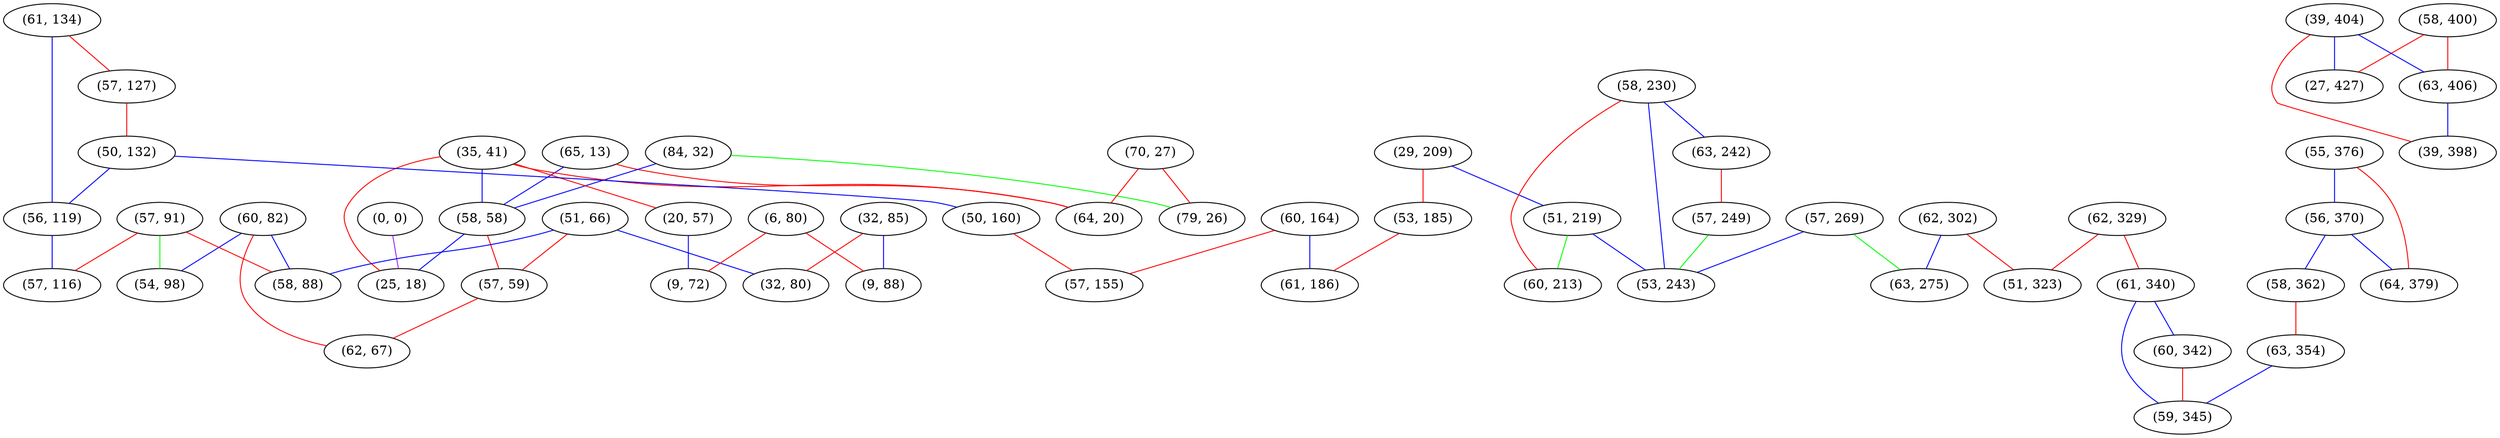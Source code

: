 graph "" {
"(61, 134)";
"(29, 209)";
"(32, 85)";
"(57, 127)";
"(62, 302)";
"(65, 13)";
"(62, 329)";
"(60, 82)";
"(84, 32)";
"(57, 269)";
"(35, 41)";
"(51, 323)";
"(58, 230)";
"(55, 376)";
"(20, 57)";
"(56, 370)";
"(63, 242)";
"(58, 362)";
"(63, 275)";
"(58, 58)";
"(50, 132)";
"(0, 0)";
"(51, 66)";
"(57, 91)";
"(56, 119)";
"(70, 27)";
"(58, 400)";
"(6, 80)";
"(61, 340)";
"(39, 404)";
"(50, 160)";
"(60, 164)";
"(63, 354)";
"(64, 20)";
"(25, 18)";
"(9, 72)";
"(64, 379)";
"(51, 219)";
"(57, 249)";
"(60, 213)";
"(63, 406)";
"(57, 59)";
"(57, 155)";
"(79, 26)";
"(53, 185)";
"(39, 398)";
"(54, 98)";
"(62, 67)";
"(60, 342)";
"(32, 80)";
"(59, 345)";
"(27, 427)";
"(57, 116)";
"(58, 88)";
"(9, 88)";
"(61, 186)";
"(53, 243)";
"(61, 134)" -- "(56, 119)"  [color=blue, key=0, weight=3];
"(61, 134)" -- "(57, 127)"  [color=red, key=0, weight=1];
"(29, 209)" -- "(53, 185)"  [color=red, key=0, weight=1];
"(29, 209)" -- "(51, 219)"  [color=blue, key=0, weight=3];
"(32, 85)" -- "(9, 88)"  [color=blue, key=0, weight=3];
"(32, 85)" -- "(32, 80)"  [color=red, key=0, weight=1];
"(57, 127)" -- "(50, 132)"  [color=red, key=0, weight=1];
"(62, 302)" -- "(63, 275)"  [color=blue, key=0, weight=3];
"(62, 302)" -- "(51, 323)"  [color=red, key=0, weight=1];
"(65, 13)" -- "(58, 58)"  [color=blue, key=0, weight=3];
"(65, 13)" -- "(64, 20)"  [color=red, key=0, weight=1];
"(62, 329)" -- "(61, 340)"  [color=red, key=0, weight=1];
"(62, 329)" -- "(51, 323)"  [color=red, key=0, weight=1];
"(60, 82)" -- "(62, 67)"  [color=red, key=0, weight=1];
"(60, 82)" -- "(58, 88)"  [color=blue, key=0, weight=3];
"(60, 82)" -- "(54, 98)"  [color=blue, key=0, weight=3];
"(84, 32)" -- "(79, 26)"  [color=green, key=0, weight=2];
"(84, 32)" -- "(58, 58)"  [color=blue, key=0, weight=3];
"(57, 269)" -- "(63, 275)"  [color=green, key=0, weight=2];
"(57, 269)" -- "(53, 243)"  [color=blue, key=0, weight=3];
"(35, 41)" -- "(25, 18)"  [color=red, key=0, weight=1];
"(35, 41)" -- "(58, 58)"  [color=blue, key=0, weight=3];
"(35, 41)" -- "(20, 57)"  [color=red, key=0, weight=1];
"(35, 41)" -- "(64, 20)"  [color=red, key=0, weight=1];
"(58, 230)" -- "(60, 213)"  [color=red, key=0, weight=1];
"(58, 230)" -- "(63, 242)"  [color=blue, key=0, weight=3];
"(58, 230)" -- "(53, 243)"  [color=blue, key=0, weight=3];
"(55, 376)" -- "(64, 379)"  [color=red, key=0, weight=1];
"(55, 376)" -- "(56, 370)"  [color=blue, key=0, weight=3];
"(20, 57)" -- "(9, 72)"  [color=blue, key=0, weight=3];
"(56, 370)" -- "(64, 379)"  [color=blue, key=0, weight=3];
"(56, 370)" -- "(58, 362)"  [color=blue, key=0, weight=3];
"(63, 242)" -- "(57, 249)"  [color=red, key=0, weight=1];
"(58, 362)" -- "(63, 354)"  [color=red, key=0, weight=1];
"(58, 58)" -- "(25, 18)"  [color=blue, key=0, weight=3];
"(58, 58)" -- "(57, 59)"  [color=red, key=0, weight=1];
"(50, 132)" -- "(50, 160)"  [color=blue, key=0, weight=3];
"(50, 132)" -- "(56, 119)"  [color=blue, key=0, weight=3];
"(0, 0)" -- "(25, 18)"  [color=purple, key=0, weight=4];
"(51, 66)" -- "(58, 88)"  [color=blue, key=0, weight=3];
"(51, 66)" -- "(57, 59)"  [color=red, key=0, weight=1];
"(51, 66)" -- "(32, 80)"  [color=blue, key=0, weight=3];
"(57, 91)" -- "(58, 88)"  [color=red, key=0, weight=1];
"(57, 91)" -- "(54, 98)"  [color=green, key=0, weight=2];
"(57, 91)" -- "(57, 116)"  [color=red, key=0, weight=1];
"(56, 119)" -- "(57, 116)"  [color=blue, key=0, weight=3];
"(70, 27)" -- "(79, 26)"  [color=red, key=0, weight=1];
"(70, 27)" -- "(64, 20)"  [color=red, key=0, weight=1];
"(58, 400)" -- "(63, 406)"  [color=red, key=0, weight=1];
"(58, 400)" -- "(27, 427)"  [color=red, key=0, weight=1];
"(6, 80)" -- "(9, 72)"  [color=red, key=0, weight=1];
"(6, 80)" -- "(9, 88)"  [color=red, key=0, weight=1];
"(61, 340)" -- "(59, 345)"  [color=blue, key=0, weight=3];
"(61, 340)" -- "(60, 342)"  [color=blue, key=0, weight=3];
"(39, 404)" -- "(63, 406)"  [color=blue, key=0, weight=3];
"(39, 404)" -- "(39, 398)"  [color=red, key=0, weight=1];
"(39, 404)" -- "(27, 427)"  [color=blue, key=0, weight=3];
"(50, 160)" -- "(57, 155)"  [color=red, key=0, weight=1];
"(60, 164)" -- "(57, 155)"  [color=red, key=0, weight=1];
"(60, 164)" -- "(61, 186)"  [color=blue, key=0, weight=3];
"(63, 354)" -- "(59, 345)"  [color=blue, key=0, weight=3];
"(51, 219)" -- "(60, 213)"  [color=green, key=0, weight=2];
"(51, 219)" -- "(53, 243)"  [color=blue, key=0, weight=3];
"(57, 249)" -- "(53, 243)"  [color=green, key=0, weight=2];
"(63, 406)" -- "(39, 398)"  [color=blue, key=0, weight=3];
"(57, 59)" -- "(62, 67)"  [color=red, key=0, weight=1];
"(53, 185)" -- "(61, 186)"  [color=red, key=0, weight=1];
"(60, 342)" -- "(59, 345)"  [color=red, key=0, weight=1];
}
